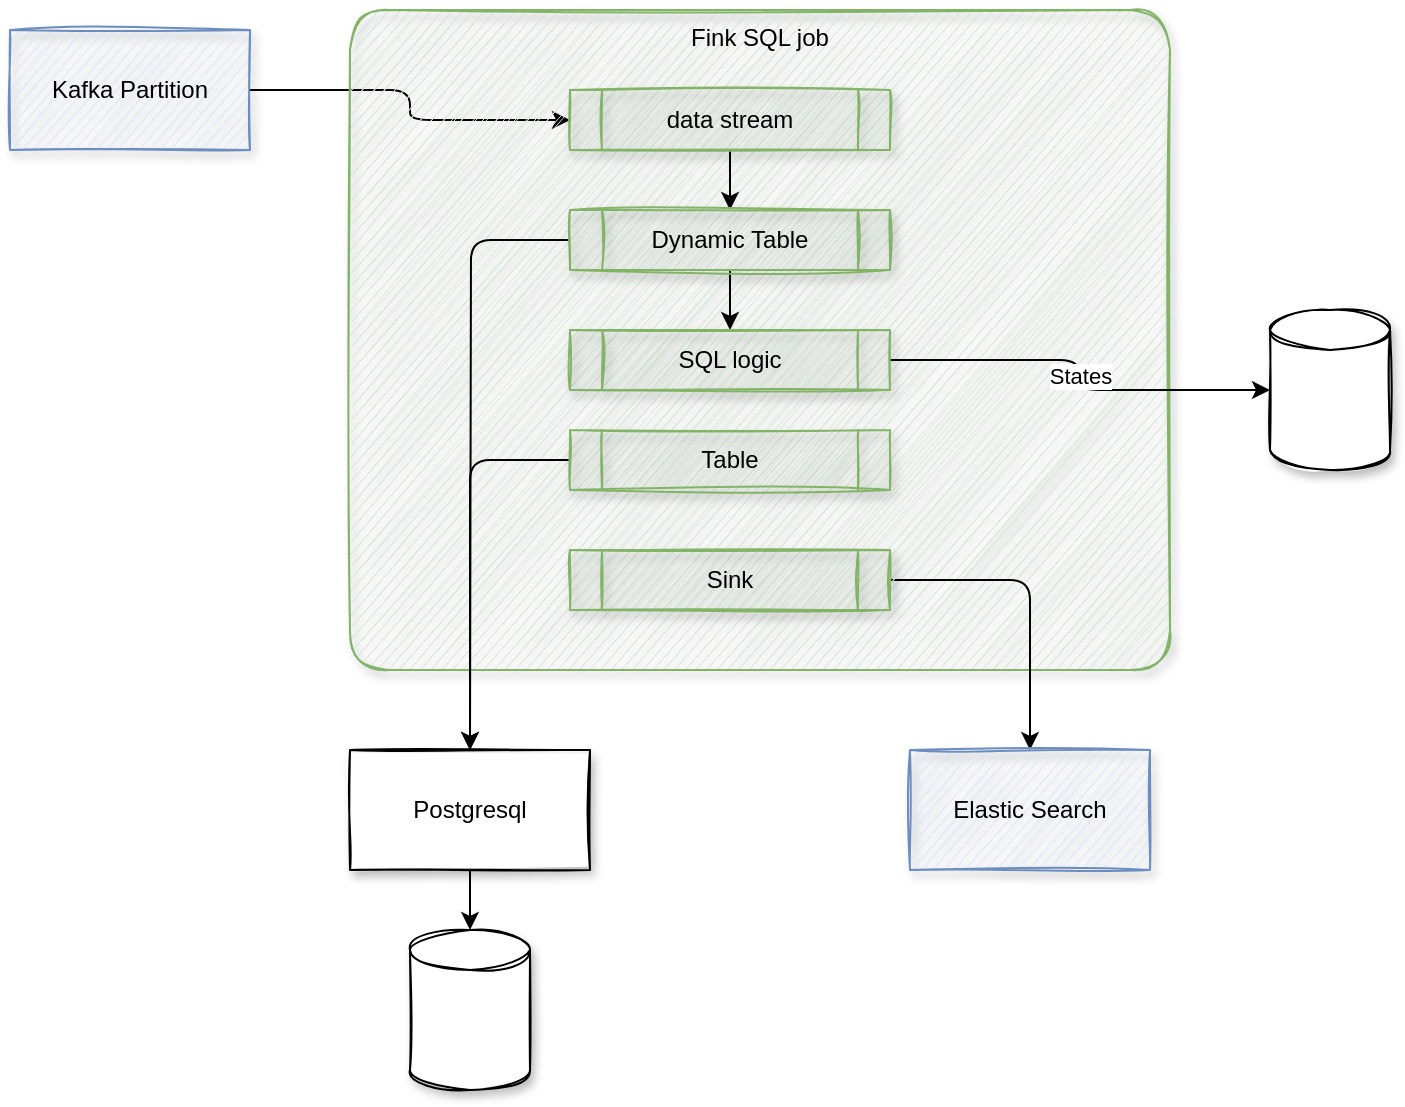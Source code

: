 <mxfile>
    <diagram id="ZixIDg636_Oz5MdVbpWS" name="Page-1">
        <mxGraphModel dx="891" dy="464" grid="1" gridSize="10" guides="1" tooltips="1" connect="1" arrows="1" fold="1" page="1" pageScale="1" pageWidth="850" pageHeight="1100" math="0" shadow="0">
            <root>
                <mxCell id="0"/>
                <mxCell id="1" parent="0"/>
                <mxCell id="8" style="edgeStyle=orthogonalEdgeStyle;html=1;entryX=0;entryY=0.5;entryDx=0;entryDy=0;" edge="1" parent="1" source="2" target="7">
                    <mxGeometry relative="1" as="geometry"/>
                </mxCell>
                <mxCell id="2" value="Kafka Partition" style="rounded=0;whiteSpace=wrap;html=1;fillColor=#dae8fc;strokeColor=#6c8ebf;shadow=1;sketch=1;" vertex="1" parent="1">
                    <mxGeometry x="40" y="50" width="120" height="60" as="geometry"/>
                </mxCell>
                <mxCell id="3" value="Fink SQL job" style="rounded=1;whiteSpace=wrap;html=1;shadow=1;sketch=1;arcSize=6;fillColor=#d5e8d4;strokeColor=#82b366;verticalAlign=top;" vertex="1" parent="1">
                    <mxGeometry x="210" y="40" width="410" height="330" as="geometry"/>
                </mxCell>
                <mxCell id="4" value="" style="shape=cylinder3;whiteSpace=wrap;html=1;boundedLbl=1;backgroundOutline=1;size=10;shadow=1;sketch=1;" vertex="1" parent="1">
                    <mxGeometry x="240" y="500" width="60" height="80" as="geometry"/>
                </mxCell>
                <mxCell id="6" style="edgeStyle=none;html=1;entryX=0.5;entryY=0;entryDx=0;entryDy=0;entryPerimeter=0;" edge="1" parent="1" source="5" target="4">
                    <mxGeometry relative="1" as="geometry"/>
                </mxCell>
                <mxCell id="5" value="Postgresql" style="rounded=0;whiteSpace=wrap;html=1;shadow=1;sketch=1;" vertex="1" parent="1">
                    <mxGeometry x="210" y="410" width="120" height="60" as="geometry"/>
                </mxCell>
                <mxCell id="17" style="edgeStyle=orthogonalEdgeStyle;html=1;" edge="1" parent="1" source="7" target="9">
                    <mxGeometry relative="1" as="geometry"/>
                </mxCell>
                <mxCell id="7" value="data stream" style="shape=process;whiteSpace=wrap;html=1;backgroundOutline=1;shadow=1;sketch=1;fillColor=#d5e8d4;strokeColor=#82b366;" vertex="1" parent="1">
                    <mxGeometry x="320" y="80" width="160" height="30" as="geometry"/>
                </mxCell>
                <mxCell id="14" style="edgeStyle=orthogonalEdgeStyle;html=1;" edge="1" parent="1" source="9">
                    <mxGeometry relative="1" as="geometry">
                        <mxPoint x="270" y="410" as="targetPoint"/>
                    </mxGeometry>
                </mxCell>
                <mxCell id="18" style="edgeStyle=orthogonalEdgeStyle;html=1;" edge="1" parent="1" source="9" target="10">
                    <mxGeometry relative="1" as="geometry"/>
                </mxCell>
                <mxCell id="9" value="Dynamic Table" style="shape=process;whiteSpace=wrap;html=1;backgroundOutline=1;shadow=1;sketch=1;fillColor=#d5e8d4;strokeColor=#82b366;" vertex="1" parent="1">
                    <mxGeometry x="320" y="140" width="160" height="30" as="geometry"/>
                </mxCell>
                <mxCell id="20" value="States" style="edgeStyle=orthogonalEdgeStyle;html=1;" edge="1" parent="1" source="10" target="19">
                    <mxGeometry relative="1" as="geometry"/>
                </mxCell>
                <mxCell id="10" value="SQL logic" style="shape=process;whiteSpace=wrap;html=1;backgroundOutline=1;shadow=1;sketch=1;fillColor=#d5e8d4;strokeColor=#82b366;" vertex="1" parent="1">
                    <mxGeometry x="320" y="200" width="160" height="30" as="geometry"/>
                </mxCell>
                <mxCell id="16" style="edgeStyle=orthogonalEdgeStyle;html=1;" edge="1" parent="1" source="11" target="15">
                    <mxGeometry relative="1" as="geometry"/>
                </mxCell>
                <mxCell id="11" value="Sink" style="shape=process;whiteSpace=wrap;html=1;backgroundOutline=1;shadow=1;sketch=1;fillColor=#d5e8d4;strokeColor=#82b366;" vertex="1" parent="1">
                    <mxGeometry x="320" y="310" width="160" height="30" as="geometry"/>
                </mxCell>
                <mxCell id="13" style="edgeStyle=orthogonalEdgeStyle;html=1;entryX=0.5;entryY=0;entryDx=0;entryDy=0;exitX=0;exitY=0.5;exitDx=0;exitDy=0;" edge="1" parent="1" source="12" target="5">
                    <mxGeometry relative="1" as="geometry"/>
                </mxCell>
                <mxCell id="12" value="Table" style="shape=process;whiteSpace=wrap;html=1;backgroundOutline=1;shadow=1;sketch=1;fillColor=#d5e8d4;strokeColor=#82b366;" vertex="1" parent="1">
                    <mxGeometry x="320" y="250" width="160" height="30" as="geometry"/>
                </mxCell>
                <mxCell id="15" value="Elastic Search" style="rounded=0;whiteSpace=wrap;html=1;fillColor=#dae8fc;strokeColor=#6c8ebf;shadow=1;sketch=1;" vertex="1" parent="1">
                    <mxGeometry x="490" y="410" width="120" height="60" as="geometry"/>
                </mxCell>
                <mxCell id="19" value="" style="shape=cylinder3;whiteSpace=wrap;html=1;boundedLbl=1;backgroundOutline=1;size=10;shadow=1;sketch=1;" vertex="1" parent="1">
                    <mxGeometry x="670" y="190" width="60" height="80" as="geometry"/>
                </mxCell>
            </root>
        </mxGraphModel>
    </diagram>
</mxfile>
